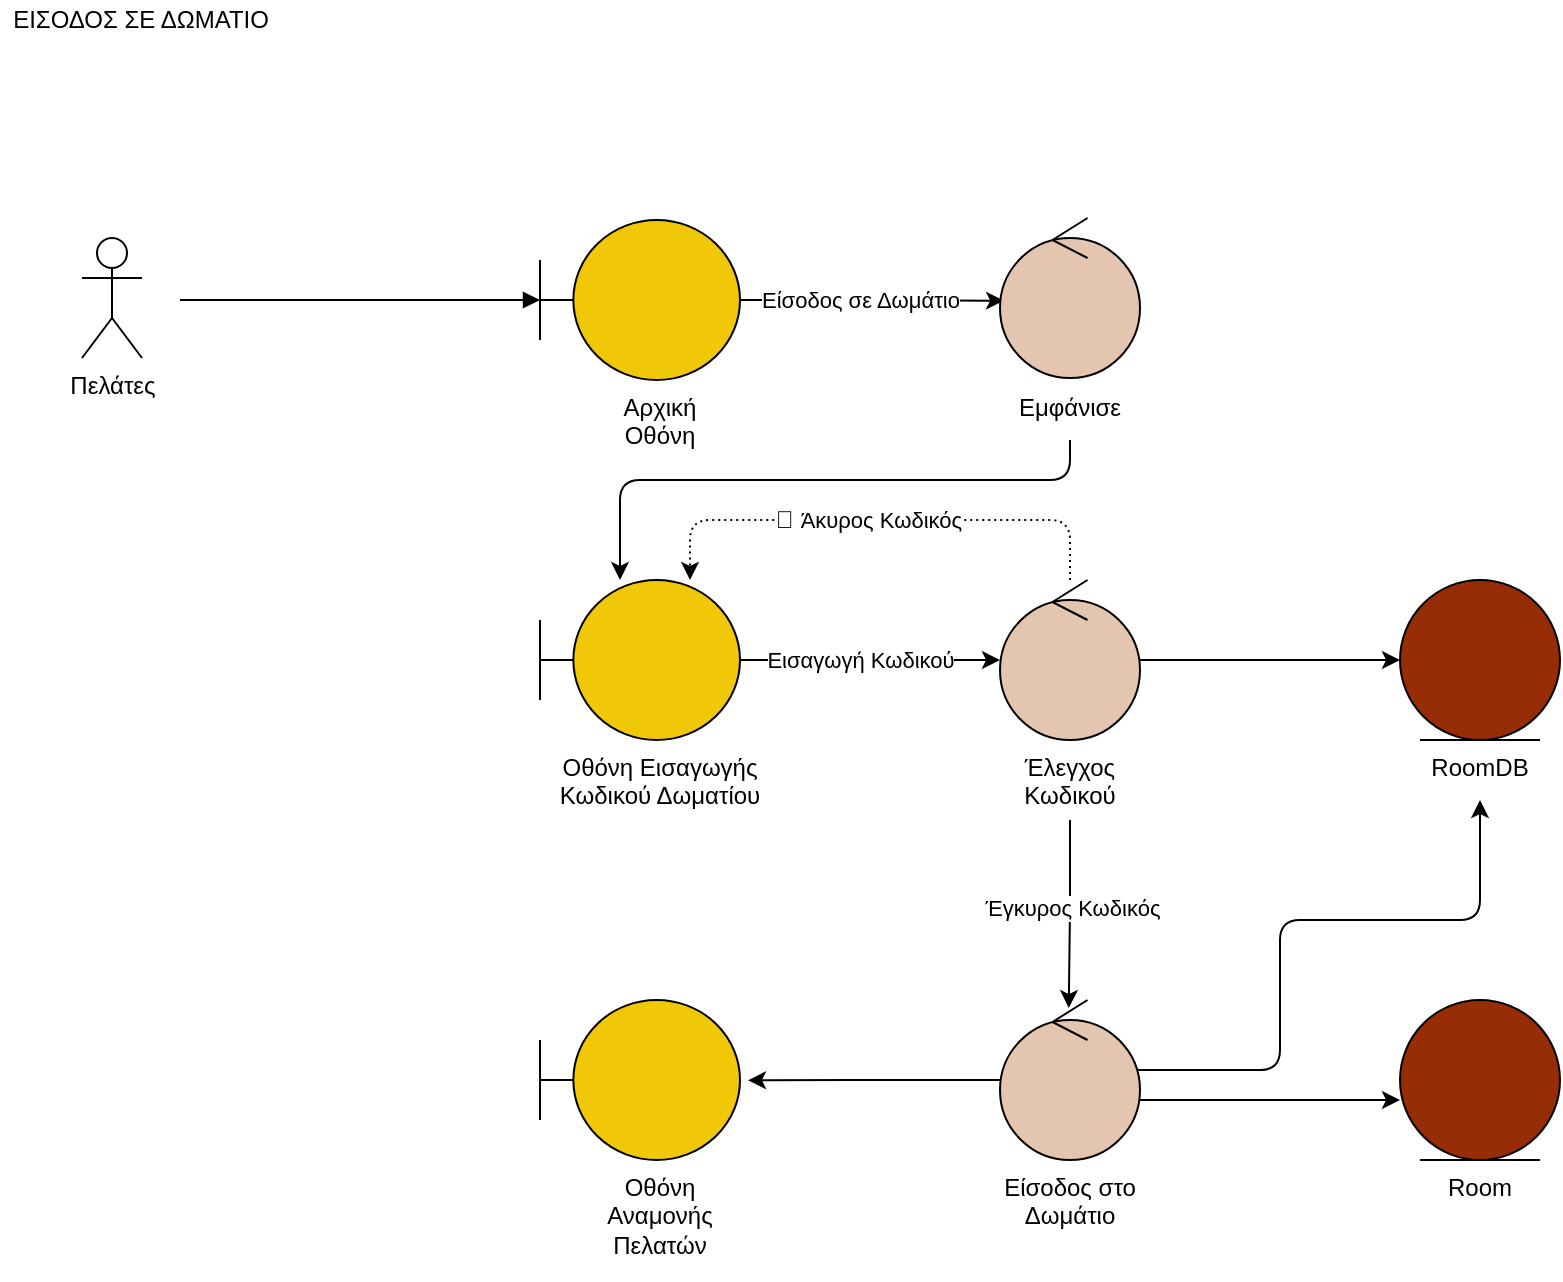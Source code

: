<mxfile version="18.1.3" type="device"><diagram id="_NEF_zK0TXl3RWh3A6Ux" name="Page-1"><mxGraphModel dx="1234" dy="877" grid="1" gridSize="10" guides="1" tooltips="1" connect="1" arrows="1" fold="1" page="1" pageScale="1" pageWidth="850" pageHeight="1100" math="0" shadow="0"><root><mxCell id="0"/><mxCell id="1" parent="0"/><mxCell id="GDVjwKHBdUetnvcOr6IY-35" value="Πελάτες" style="shape=umlActor;verticalLabelPosition=bottom;verticalAlign=top;html=1;" parent="1" vertex="1"><mxGeometry x="101" y="229" width="30" height="60" as="geometry"/></mxCell><mxCell id="GDVjwKHBdUetnvcOr6IY-36" value="ΕΙΣΟΔΟΣ ΣΕ ΔΩΜΑΤΙΟ" style="text;html=1;align=center;verticalAlign=middle;resizable=0;points=[];autosize=1;strokeColor=none;fillColor=none;" parent="1" vertex="1"><mxGeometry x="60" y="110" width="140" height="20" as="geometry"/></mxCell><mxCell id="8a_XrAeYaxQ2gmAIjx6p-5" style="edgeStyle=orthogonalEdgeStyle;rounded=0;orthogonalLoop=1;jettySize=auto;html=1;" parent="1" source="GDVjwKHBdUetnvcOr6IY-37" target="8a_XrAeYaxQ2gmAIjx6p-4" edge="1"><mxGeometry relative="1" as="geometry"/></mxCell><mxCell id="8a_XrAeYaxQ2gmAIjx6p-13" value="Εισαγωγή Κωδικού" style="edgeLabel;html=1;align=center;verticalAlign=middle;resizable=0;points=[];" parent="8a_XrAeYaxQ2gmAIjx6p-5" vertex="1" connectable="0"><mxGeometry x="-0.169" y="1" relative="1" as="geometry"><mxPoint x="6" y="1" as="offset"/></mxGeometry></mxCell><mxCell id="GDVjwKHBdUetnvcOr6IY-37" value="" style="shape=umlBoundary;whiteSpace=wrap;html=1;fillColor=#F0C808;" parent="1" vertex="1"><mxGeometry x="330" y="400" width="100" height="80" as="geometry"/></mxCell><mxCell id="GDVjwKHBdUetnvcOr6IY-38" value="" style="html=1;verticalAlign=bottom;endArrow=block;rounded=0;" parent="1" target="GDVjwKHBdUetnvcOr6IY-40" edge="1"><mxGeometry width="80" relative="1" as="geometry"><mxPoint x="150" y="260" as="sourcePoint"/><mxPoint x="380" y="260" as="targetPoint"/></mxGeometry></mxCell><mxCell id="GDVjwKHBdUetnvcOr6IY-39" style="edgeStyle=orthogonalEdgeStyle;rounded=0;orthogonalLoop=1;jettySize=auto;html=1;entryX=0.029;entryY=0.517;entryDx=0;entryDy=0;entryPerimeter=0;" parent="1" source="GDVjwKHBdUetnvcOr6IY-40" target="GDVjwKHBdUetnvcOr6IY-42" edge="1"><mxGeometry relative="1" as="geometry"/></mxCell><mxCell id="u2--f8m5MKf8VMnhpZFL-2" value="Είσοδος σε Δωμάτιο" style="edgeLabel;html=1;align=center;verticalAlign=middle;resizable=0;points=[];" parent="GDVjwKHBdUetnvcOr6IY-39" vertex="1" connectable="0"><mxGeometry x="-0.132" relative="1" as="geometry"><mxPoint x="2" as="offset"/></mxGeometry></mxCell><mxCell id="GDVjwKHBdUetnvcOr6IY-40" value="" style="shape=umlBoundary;whiteSpace=wrap;html=1;fillColor=#F0C808;" parent="1" vertex="1"><mxGeometry x="330" y="220" width="100" height="80" as="geometry"/></mxCell><mxCell id="GDVjwKHBdUetnvcOr6IY-41" style="edgeStyle=orthogonalEdgeStyle;rounded=1;orthogonalLoop=1;jettySize=auto;html=1;exitX=0.5;exitY=1;exitDx=0;exitDy=0;" parent="1" source="GDVjwKHBdUetnvcOr6IY-55" target="GDVjwKHBdUetnvcOr6IY-37" edge="1"><mxGeometry relative="1" as="geometry"><Array as="points"><mxPoint x="595" y="350"/><mxPoint x="370" y="350"/></Array></mxGeometry></mxCell><mxCell id="GDVjwKHBdUetnvcOr6IY-42" value="" style="ellipse;shape=umlControl;whiteSpace=wrap;html=1;fillColor=#E4C5AF;" parent="1" vertex="1"><mxGeometry x="560" y="219" width="70" height="80" as="geometry"/></mxCell><mxCell id="GDVjwKHBdUetnvcOr6IY-49" value="" style="shape=umlBoundary;whiteSpace=wrap;html=1;fillColor=#F0C808;" parent="1" vertex="1"><mxGeometry x="330" y="610" width="100" height="80" as="geometry"/></mxCell><mxCell id="GDVjwKHBdUetnvcOr6IY-54" value="&lt;meta charset=&quot;utf-8&quot;&gt;&lt;span style=&quot;font-family: helvetica; font-size: 12px; font-style: normal; font-weight: 400; letter-spacing: normal; text-indent: 0px; text-transform: none; word-spacing: 0px; display: inline; float: none;&quot;&gt;Αρχική&lt;/span&gt;&lt;br style=&quot;font-family: helvetica; font-size: 12px; font-style: normal; font-weight: 400; letter-spacing: normal; text-indent: 0px; text-transform: none; word-spacing: 0px;&quot;&gt;&lt;span style=&quot;font-family: helvetica; font-size: 12px; font-style: normal; font-weight: 400; letter-spacing: normal; text-indent: 0px; text-transform: none; word-spacing: 0px; display: inline; float: none;&quot;&gt;Οθόνη&lt;/span&gt;" style="text;whiteSpace=wrap;html=1;align=center;labelBackgroundColor=none;fontColor=default;" parent="1" vertex="1"><mxGeometry x="355" y="300" width="70" height="40" as="geometry"/></mxCell><mxCell id="GDVjwKHBdUetnvcOr6IY-55" value="&lt;meta charset=&quot;utf-8&quot;&gt;&lt;span style=&quot;font-family: helvetica; font-size: 12px; font-style: normal; font-weight: 400; letter-spacing: normal; text-indent: 0px; text-transform: none; word-spacing: 0px; display: inline; float: none;&quot;&gt;Εμφάνισε&lt;/span&gt;" style="text;whiteSpace=wrap;html=1;align=center;labelBackgroundColor=none;fontColor=default;" parent="1" vertex="1"><mxGeometry x="555" y="300" width="80" height="30" as="geometry"/></mxCell><mxCell id="GDVjwKHBdUetnvcOr6IY-56" value="&lt;span style=&quot;font-family: helvetica; font-size: 12px; font-style: normal; font-weight: 400; letter-spacing: normal; text-indent: 0px; text-transform: none; word-spacing: 0px; display: inline; float: none;&quot;&gt;Οθόνη Εισαγωγής &lt;br&gt;Κωδικού Δωματίου&lt;/span&gt;" style="text;whiteSpace=wrap;html=1;align=center;labelBackgroundColor=none;fontColor=default;" parent="1" vertex="1"><mxGeometry x="270" y="480" width="240" height="40" as="geometry"/></mxCell><mxCell id="GDVjwKHBdUetnvcOr6IY-58" value="&lt;font face=&quot;helvetica&quot;&gt;Οθόνη Αναμονής Πελατών&lt;/font&gt;" style="text;whiteSpace=wrap;html=1;align=center;labelBackgroundColor=none;fontColor=default;" parent="1" vertex="1"><mxGeometry x="355" y="690" width="70" height="60" as="geometry"/></mxCell><mxCell id="8a_XrAeYaxQ2gmAIjx6p-3" value="" style="group" parent="1" vertex="1" connectable="0"><mxGeometry x="760" y="400" width="80" height="110" as="geometry"/></mxCell><mxCell id="GDVjwKHBdUetnvcOr6IY-61" value="&lt;font face=&quot;helvetica&quot;&gt;RoomDB&lt;br&gt;&lt;/font&gt;" style="text;whiteSpace=wrap;html=1;align=center;labelBackgroundColor=none;fontColor=default;" parent="8a_XrAeYaxQ2gmAIjx6p-3" vertex="1"><mxGeometry y="80" width="80" height="30" as="geometry"/></mxCell><mxCell id="GDVjwKHBdUetnvcOr6IY-63" value="" style="ellipse;shape=umlEntity;whiteSpace=wrap;html=1;fillColor=#972D07;" parent="8a_XrAeYaxQ2gmAIjx6p-3" vertex="1"><mxGeometry width="80" height="80" as="geometry"/></mxCell><mxCell id="8a_XrAeYaxQ2gmAIjx6p-10" style="edgeStyle=orthogonalEdgeStyle;rounded=0;orthogonalLoop=1;jettySize=auto;html=1;entryX=0;entryY=0.5;entryDx=0;entryDy=0;" parent="1" source="8a_XrAeYaxQ2gmAIjx6p-4" target="GDVjwKHBdUetnvcOr6IY-63" edge="1"><mxGeometry relative="1" as="geometry"/></mxCell><mxCell id="8a_XrAeYaxQ2gmAIjx6p-11" style="edgeStyle=orthogonalEdgeStyle;rounded=1;orthogonalLoop=1;jettySize=auto;html=1;dashed=1;dashPattern=1 2;" parent="1" source="8a_XrAeYaxQ2gmAIjx6p-4" edge="1"><mxGeometry relative="1" as="geometry"><Array as="points"><mxPoint x="595" y="370"/><mxPoint x="405" y="370"/></Array><mxPoint x="405" y="400" as="targetPoint"/></mxGeometry></mxCell><mxCell id="8a_XrAeYaxQ2gmAIjx6p-12" value="&lt;span style=&quot;background-color: rgb(255, 255, 255);&quot;&gt;&lt;span style=&quot;font-size: 12px; text-align: left;&quot;&gt;🥡&amp;nbsp;&lt;/span&gt;Άκυρος Κωδικός&lt;/span&gt;" style="edgeLabel;html=1;align=center;verticalAlign=middle;resizable=0;points=[];" parent="8a_XrAeYaxQ2gmAIjx6p-11" vertex="1" connectable="0"><mxGeometry x="-0.2" relative="1" as="geometry"><mxPoint x="-31" as="offset"/></mxGeometry></mxCell><mxCell id="8a_XrAeYaxQ2gmAIjx6p-15" style="edgeStyle=orthogonalEdgeStyle;rounded=1;orthogonalLoop=1;jettySize=auto;html=1;entryX=0.491;entryY=0.05;entryDx=0;entryDy=0;entryPerimeter=0;exitX=0.5;exitY=1;exitDx=0;exitDy=0;" parent="1" source="8a_XrAeYaxQ2gmAIjx6p-6" target="8a_XrAeYaxQ2gmAIjx6p-17" edge="1"><mxGeometry relative="1" as="geometry"><mxPoint x="595" y="610" as="targetPoint"/><mxPoint x="595" y="520" as="sourcePoint"/></mxGeometry></mxCell><mxCell id="8a_XrAeYaxQ2gmAIjx6p-25" value="Έγκυρος Κωδικός" style="edgeLabel;html=1;align=center;verticalAlign=middle;resizable=0;points=[];" parent="8a_XrAeYaxQ2gmAIjx6p-15" vertex="1" connectable="0"><mxGeometry x="-0.036" y="-1" relative="1" as="geometry"><mxPoint x="2" y="-1" as="offset"/></mxGeometry></mxCell><mxCell id="8a_XrAeYaxQ2gmAIjx6p-16" value="" style="group" parent="1" vertex="1" connectable="0"><mxGeometry x="555" y="610" width="80" height="110" as="geometry"/></mxCell><mxCell id="8a_XrAeYaxQ2gmAIjx6p-17" value="" style="ellipse;shape=umlControl;whiteSpace=wrap;html=1;fillColor=#E4C5AF;" parent="8a_XrAeYaxQ2gmAIjx6p-16" vertex="1"><mxGeometry x="5" width="70" height="80" as="geometry"/></mxCell><mxCell id="8a_XrAeYaxQ2gmAIjx6p-18" value="&lt;font face=&quot;helvetica&quot;&gt;Είσοδος στο Δωμάτιο&lt;/font&gt;" style="text;whiteSpace=wrap;html=1;align=center;labelBackgroundColor=none;fontColor=default;" parent="8a_XrAeYaxQ2gmAIjx6p-16" vertex="1"><mxGeometry y="80" width="80" height="30" as="geometry"/></mxCell><mxCell id="8a_XrAeYaxQ2gmAIjx6p-19" value="" style="group" parent="1" vertex="1" connectable="0"><mxGeometry x="555" y="400" width="80" height="120" as="geometry"/></mxCell><mxCell id="8a_XrAeYaxQ2gmAIjx6p-4" value="" style="ellipse;shape=umlControl;whiteSpace=wrap;html=1;fillColor=#E4C5AF;" parent="8a_XrAeYaxQ2gmAIjx6p-19" vertex="1"><mxGeometry x="5" width="70" height="80" as="geometry"/></mxCell><mxCell id="8a_XrAeYaxQ2gmAIjx6p-6" value="&lt;font face=&quot;helvetica&quot;&gt;Έλεγχος Κωδικού&lt;/font&gt;" style="text;whiteSpace=wrap;html=1;align=center;labelBackgroundColor=none;fontColor=default;" parent="8a_XrAeYaxQ2gmAIjx6p-19" vertex="1"><mxGeometry y="80" width="80" height="40" as="geometry"/></mxCell><mxCell id="8a_XrAeYaxQ2gmAIjx6p-20" value="" style="group" parent="1" vertex="1" connectable="0"><mxGeometry x="760" y="610" width="80" height="110" as="geometry"/></mxCell><mxCell id="8a_XrAeYaxQ2gmAIjx6p-21" value="&lt;font face=&quot;helvetica&quot;&gt;Room&lt;br&gt;&lt;/font&gt;" style="text;whiteSpace=wrap;html=1;align=center;labelBackgroundColor=none;fontColor=default;" parent="8a_XrAeYaxQ2gmAIjx6p-20" vertex="1"><mxGeometry y="80" width="80" height="30" as="geometry"/></mxCell><mxCell id="8a_XrAeYaxQ2gmAIjx6p-22" value="" style="ellipse;shape=umlEntity;whiteSpace=wrap;html=1;fillColor=#972D07;" parent="8a_XrAeYaxQ2gmAIjx6p-20" vertex="1"><mxGeometry width="80" height="80" as="geometry"/></mxCell><mxCell id="8a_XrAeYaxQ2gmAIjx6p-24" style="edgeStyle=orthogonalEdgeStyle;rounded=1;orthogonalLoop=1;jettySize=auto;html=1;" parent="1" edge="1"><mxGeometry relative="1" as="geometry"><mxPoint x="630" y="660" as="sourcePoint"/><mxPoint x="760" y="660" as="targetPoint"/><Array as="points"><mxPoint x="760" y="660"/></Array></mxGeometry></mxCell><mxCell id="8a_XrAeYaxQ2gmAIjx6p-26" style="edgeStyle=orthogonalEdgeStyle;rounded=1;orthogonalLoop=1;jettySize=auto;html=1;entryX=0.5;entryY=1;entryDx=0;entryDy=0;exitX=0.983;exitY=0.437;exitDx=0;exitDy=0;exitPerimeter=0;" parent="1" source="8a_XrAeYaxQ2gmAIjx6p-17" target="GDVjwKHBdUetnvcOr6IY-61" edge="1"><mxGeometry relative="1" as="geometry"><Array as="points"><mxPoint x="700" y="645"/><mxPoint x="700" y="570"/><mxPoint x="800" y="570"/></Array></mxGeometry></mxCell><mxCell id="8a_XrAeYaxQ2gmAIjx6p-27" style="edgeStyle=orthogonalEdgeStyle;rounded=1;orthogonalLoop=1;jettySize=auto;html=1;entryX=1.04;entryY=0.502;entryDx=0;entryDy=0;entryPerimeter=0;" parent="1" source="8a_XrAeYaxQ2gmAIjx6p-17" target="GDVjwKHBdUetnvcOr6IY-49" edge="1"><mxGeometry relative="1" as="geometry"/></mxCell></root></mxGraphModel></diagram></mxfile>
